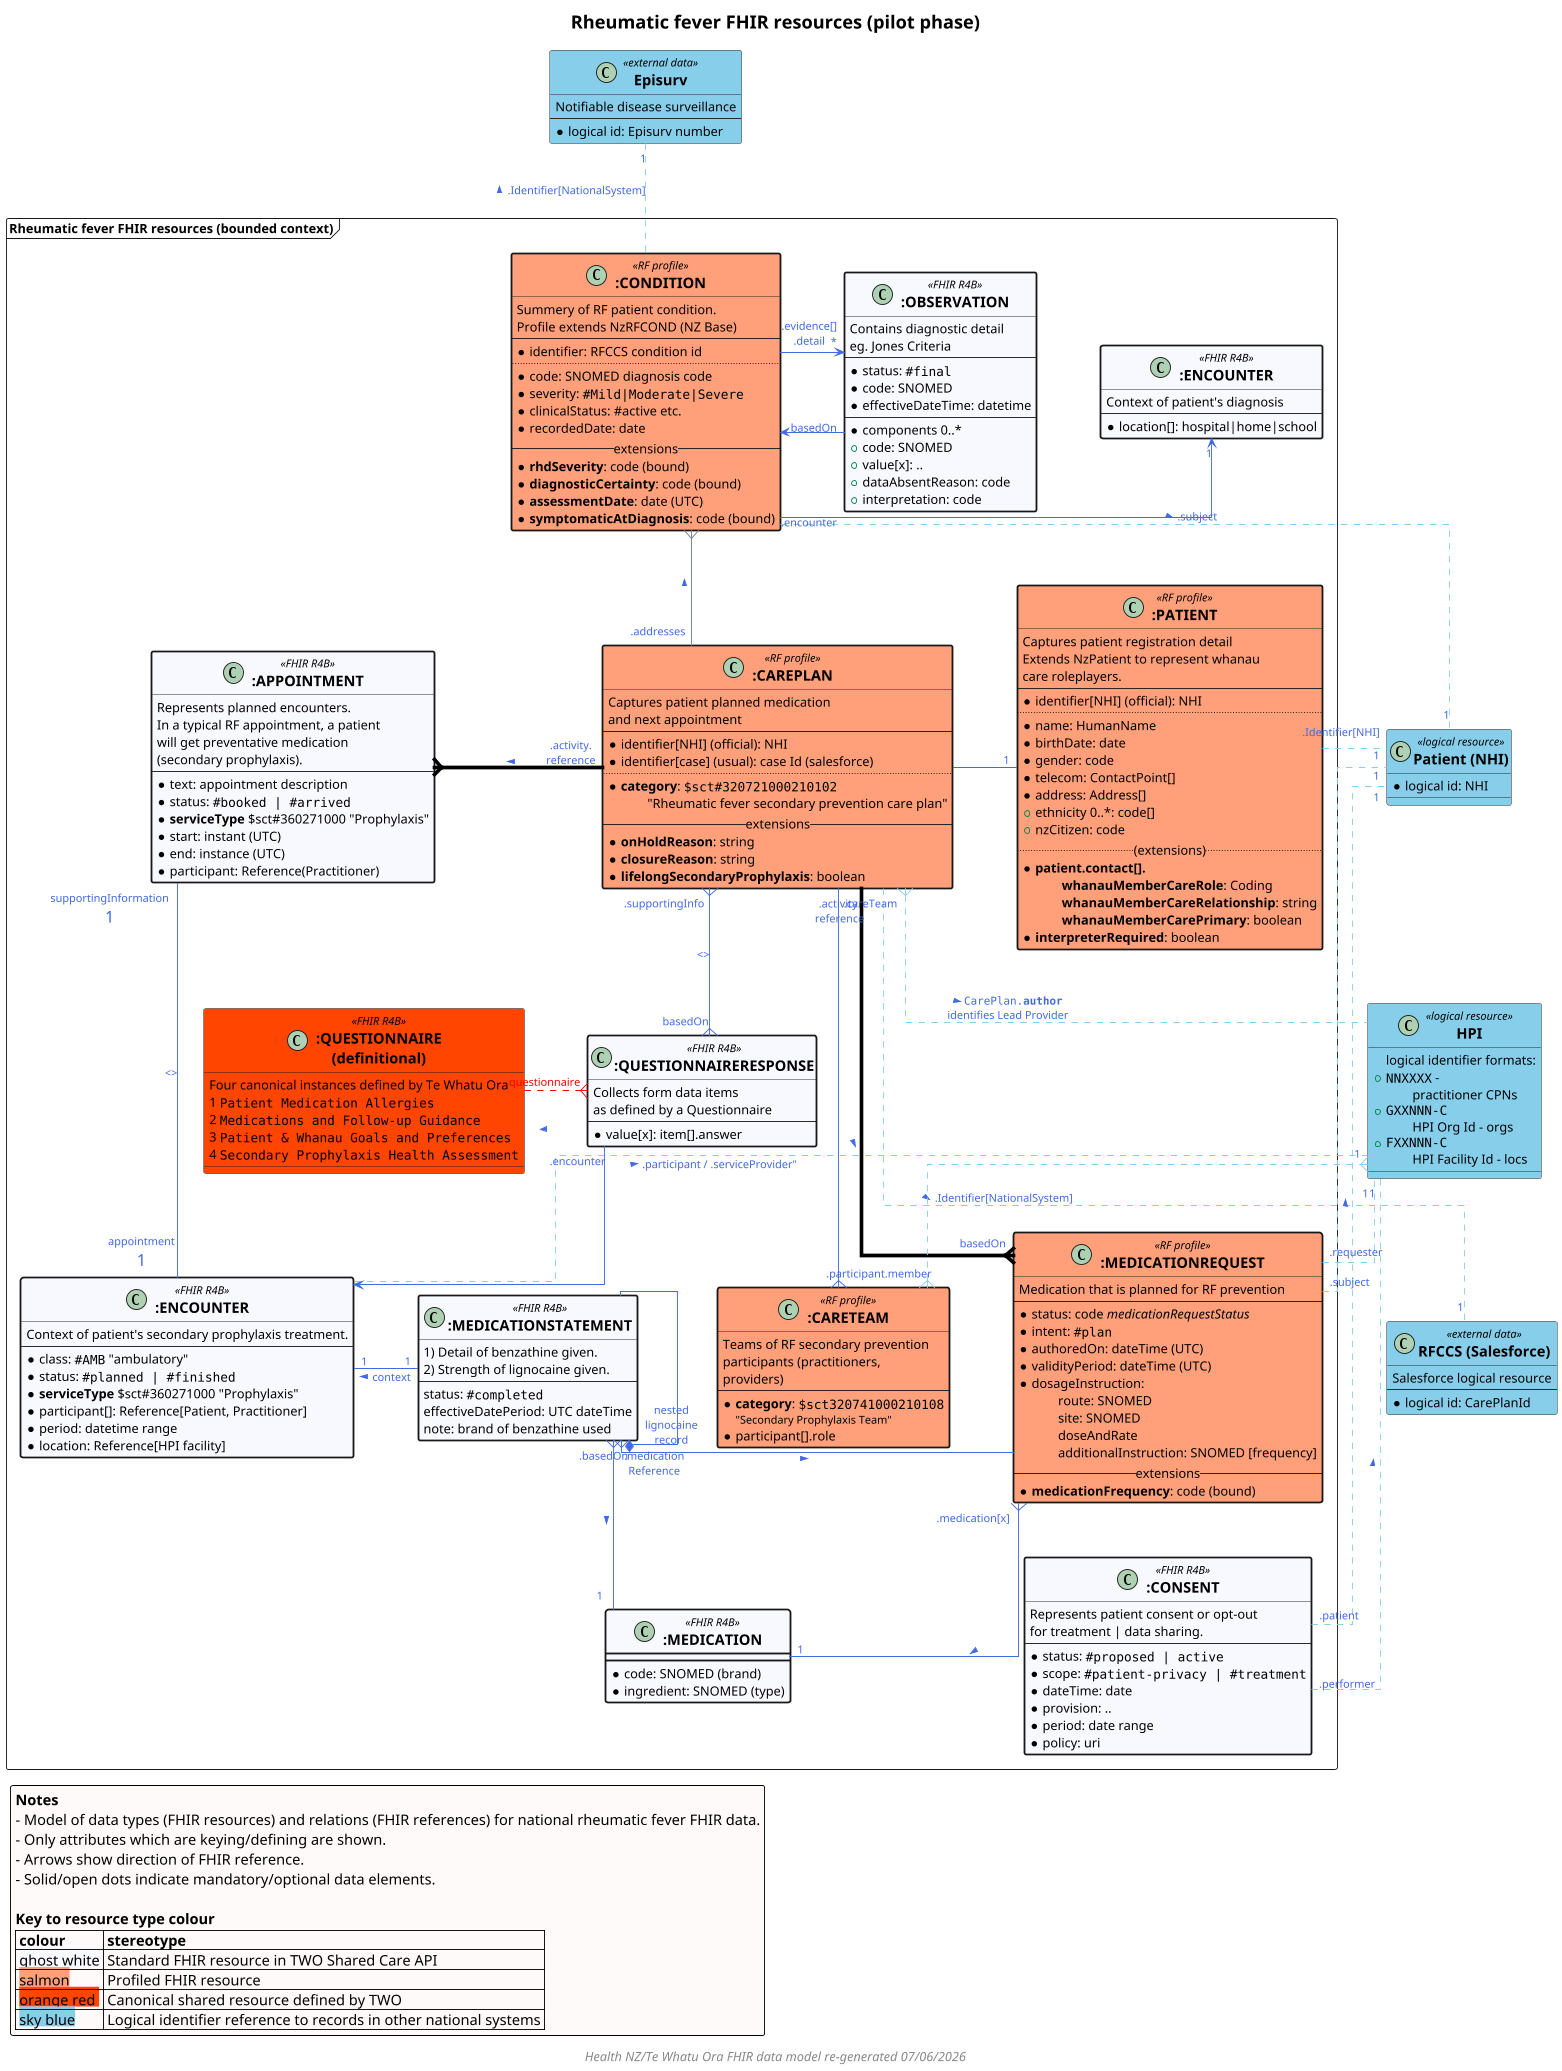@startuml FHIR-resource-model-rheumaticfever

top to bottom direction
skinparam dpi 200 
scale 500 width

skinparam ActivityDiamondBackgroundColor #RoyalBlue
skinparam ArrowColor #RoyalBlue   
skinparam ArrowFontColor #RoyalBlue   
skinparam ArrowFontSize 12
skinparam ArrowMessageAlignment right
skinparam BoxPadding 10
skinparam ClassFontSize 16
skinparam ClassFontStyle bold
skinparam dpi 300
skinparam FooterFontSize 14
skinparam FooterFontStyle italic
skinparam LegendBackgroundColor #Snow
skinparam LegendFontName Helvetica
skinparam LegendFontSize 16
skinparam linetype ortho
skinparam nodesep 70
skinparam NoteBackgroundColor #LightYellow
skinparam NoteFontSize 15
skinparam NoteTextAlignment left
skinparam ranksep 60
skinparam roundcorner 5
skinparam TitleFontSize 20

title "Rheumatic fever FHIR resources (pilot phase)"

frame "Rheumatic fever FHIR resources (bounded context)" as HNZMain {
  
  class ":APPOINTMENT" as APPT <<FHIR R4B>> #GhostWhite ##[bold] {
    Represents planned encounters. 
    In a typical RF appointment, a patient
      will get preventative medication
      (secondary prophylaxis).
    ----
    * text: appointment description
    * status: ""#booked | #arrived""
    * **serviceType** $sct#360271000 "Prophylaxis"
    * start: instant (UTC)
    * end: instance (UTC)
    * participant: Reference(Practitioner)
  }


  class ":CAREPLAN" as CP <<RF profile>> #LightSalmon ##[bold] {
    Captures patient planned medication\nand next appointment
    ---
    *identifier[NHI] (official): NHI
    *identifier[case] (usual): case Id (salesforce)
    ....
    * **category**: ""$sct#320721000210102""
      \t"Rheumatic fever secondary prevention care plan" 
    -- extensions --
      * **onHoldReason**: string
      * **closureReason**: string
      * **lifelongSecondaryProphylaxis**: boolean
  }

  class ":PATIENT" as RfPatient <<RF profile>> #LightSalmon ##[bold] {
    Captures patient registration detail
    Extends NzPatient to represent whanau
    care roleplayers.
    ---
    *identifier[NHI] (official): NHI
    ....
    *name: HumanName
    *birthDate: date
    *gender: code
    *telecom: ContactPoint[]
    *address: Address[]
    +ethnicity 0..*: code[]
    +nzCitizen: code
    .. (extensions)..
    * **patient.contact[].**
    \t**whanauMemberCareRole**: Coding
    \t**whanauMemberCareRelationship**: string
    \t**whanauMemberCarePrimary**: boolean
    * **interpreterRequired**: boolean
  }

  class ":CARETEAM" as CareTeam <<RF profile>> #LightSalmon ##[bold] {
    Teams of RF secondary prevention
    participants (practitioners,
    providers)
    ---
    * **category**: ""$sct320741000210108""
      <size:12>"Secondary Prophylaxis Team"
    * participant[].role
  }

  class ":CONSENT" as Consent <<FHIR R4B>> #GhostWhite ##[bold] {
      Represents patient consent or opt-out
      for treatment | data sharing.
      ----
      * status: ""#proposed | active"" 
      * scope: ""#patient-privacy | #treatment""
      * dateTime: date
      * provision: ..
      * period: date range
      * policy: uri
  }


  class ":CONDITION" as RFCOND <<RF profile>> #LightSalmon ##[bold] {
    Summery of RF patient condition.
    Profile extends NzRFCOND (NZ Base)
    ---
    * identifier: RFCCS condition id
    ....
     * code: SNOMED diagnosis code
     * severity: ""#Mild|Moderate|Severe""
     * clinicalStatus: #active etc.
     * recordedDate: date
    -- extensions --
      * **rhdSeverity**: code (bound)
      * **diagnosticCertainty**: code (bound)
      * **assessmentDate**: date (UTC)
      * **symptomaticAtDiagnosis**: code (bound)
  }

  class ":MEDICATION" as MED <<FHIR R4B>> #GhostWhite ##[bold] {
    * code: SNOMED (brand)
    * ingredient: SNOMED (type)
  }

  class ":MEDICATIONREQUEST" as MEDREQ <<RF profile>> #LightSalmon ##[bold] {
    Medication that is planned for RF prevention
    ---
    *status: code //medicationRequestStatus//
    *intent: ""#plan""
    *authoredOn: dateTime (UTC)
    *validityPeriod: dateTime (UTC)
    * dosageInstruction:
      \troute: SNOMED
      \tsite: SNOMED
      \tdoseAndRate
      \tadditionalInstruction: SNOMED [frequency]
    -- extensions --
      * **medicationFrequency**: code (bound)
  }

  class ":OBSERVATION" as OBS <<FHIR R4B>> #GhostWhite ##[bold] {
    Contains diagnostic detail 
      eg. Jones Criteria
    ---
    * status: ""#final""
    * code: SNOMED
    * effectiveDateTime: datetime
    ---
    * components 0..*
    +  code: SNOMED
    +  value[x]: ..
    +  dataAbsentReason: code
    +  interpretation: code
  }
  
  class ":MEDICATIONSTATEMENT" as MEDSTMT <<FHIR R4B>> #GhostWhite  ##[bold] {
    1) Detail of benzathine given.
    2) Strength of lignocaine given.
    --
    status: ""#completed""
    effectiveDatePeriod: UTC dateTime  
    note: brand of benzathine used
  }

  ' class ":MEDICATIONSTATEMENT" as CONTMEDSTMT <<FHIR R4B>> #GhostWhite  ##[bold] {
  '   Strength of lignocaine 
  '   administered for pain relief
  '   --
  '   medicationCodeableConcept: NZMT
  ' }


  class ":QUESTIONNAIRE\n(definitional)" as Questionnaire <<FHIR R4B>> #OrangeRed {
    Four canonical instances defined by Te Whatu Ora
    1 ""Patient Medication Allergies""
    2 ""Medications and Follow-up Guidance""
    3 ""Patient & Whanau Goals and Preferences""
    4 ""Secondary Prophylaxis Health Assessment""
  }

  class ":QUESTIONNAIRERESPONSE" as QR <<FHIR R4B>> #GhostWhite ##[bold] {
    Collects form data items
    as defined by a Questionnaire
    ----
    * value[x]: item[].answer
  }


  class ":ENCOUNTER" as Encounter <<FHIR R4B>> #GhostWhite ##[bold] {
    Context of patient's secondary prophylaxis treatment.
    ---
    * class: ""#AMB"" "ambulatory"
    * status: ""#planned | #finished""
     * **serviceType** $sct#360271000 "Prophylaxis"
    * participant[]: Reference[Patient, Practitioner]
    * period: datetime range
    * location: Reference[HPI facility]
  }


  class ":ENCOUNTER" as EncounterDiag <<FHIR R4B>> #GhostWhite ##[bold] {
    Context of patient's diagnosis
    ---
    * location[]: hospital|home|school
  }

}

class "RFCCS (Salesforce)" as RFCCS <<external data>> #SkyBlue {
  Salesforce logical resource
  ---
  * logical id: CarePlanId
}

class "Episurv" as EPISURV <<external data>> #SkyBlue {
  Notifiable disease surveillance
  ---
  * logical id: Episurv number
}

class "Patient (NHI)" as Patient <<logical resource>> #SkyBlue {
  * logical id: NHI
}

class "HPI" as HPI <<logical resource>> #SkyBlue {
  logical identifier formats:
  + ""NNXXXX"" - 
    \tpractitioner CPNs
  + ""GXXNNN-C""
    \tHPI Org Id - orgs
  + ""FXXNNN-C""
    \tHPI Facility Id - locs
}

'Patient -[hidden]- HPI


' ********
' plantuml positioning
MEDREQ -[hidden]d- Consent

' ********
' * resource linkages

APPT "supportingInformation\n<size:18>1" -- "appointment\n<size:18>1" Encounter: <>

'RFCOND "1" - "1" DIAG: > "stage.\nassessment"

CP ".addresses" -[#SlateGray]u-{ RFCOND : >
CP ".supportingInfo" }--{ "basedOn" QR: <>
CP - "1" RfPatient
CP ".activity.\nreference" -[#Black,thickness=4]--{ "basedOn" MEDREQ: >
CP .[#SkyBlue].. "1" RFCCS : > <color:RoyalBlue>.Identifier[NationalSystem]
CP ".careTeam" ---{ CareTeam
CP ".activity.\nreference" -[#Black,thickness=4]l-{ APPT: >
CP }.[#SkyBlue,dashed]. HPI : > ""CarePlan.**author**"" \nidentifies Lead Provider

CareTeam ".participant.member" }.[#SkyBlue,norank]..{ HPI

RFCOND .[#SkyBlue,norank]. "1" Patient : > .subject
RFCOND .[#SkyBlue]u.. "1" EPISURV : > <color:RoyalBlue>.Identifier[NationalSystem]
RFCOND ".evidence[]\n.detail" -l-> "*" OBS
RFCOND <-- "basedOn" OBS
RFCOND ".encounter" -r--> "1" EncounterDiag

Consent ".patient" .[#SkyBlue,norank]. "1" Patient : >
Consent ".performer" .[#SkyBlue,norank]. "1" HPI : >

'DIAG "basedOn" }-- CP

Encounter .[#SkyBlue,norank]. "1" HPI: > .participant / .serviceProvider" 

MEDREQ ".medication[x]" }- "1" MED : >
MEDREQ ".requester" .[#SkyBlue,norank]. "1" HPI
MEDREQ ".subject" .[#SkyBlue,norank]. "1" Patient

MEDSTMT -[norank]-* "nested\nlignocaine\nrecord" MEDSTMT
MEDSTMT "1" -l- "1" Encounter: > context
MEDSTMT ".basedOn" }- MEDREQ : >
MEDSTMT ".medication\nReference" }--"1" MED: > 


RfPatient ".Identifier[NHI]" .[#SkyBlue]r. "1" Patient

QR ".encounter" --> Encounter
QR "<color:Red>.questionnaire" }.[#Red]l.. Questionnaire: > \n\n\n\n

legend left
  **Notes**
  - Model of data types (FHIR resources) and relations (FHIR references) for national rheumatic fever FHIR data.
  - Only attributes which are keying/defining are shown.
  - Arrows show direction of FHIR reference.
  - Solid/open dots indicate mandatory/optional data elements.

  **Key to resource type colour**
  |= colour |= stereotype |
  | <back:#GhostWhite>ghost white | Standard FHIR resource in TWO Shared Care API |
  | <back:#LightSalmon>salmon| Profiled FHIR resource |
  | <back:#OrangeRed>orange red | Canonical shared resource defined by TWO |
  | <back:#SkyBlue>sky blue| Logical identifier reference to records in other national systems |
endlegend

footer "Health NZ/Te Whatu Ora FHIR data model re-generated %date('dd/MM/yyyy')"

@enduml